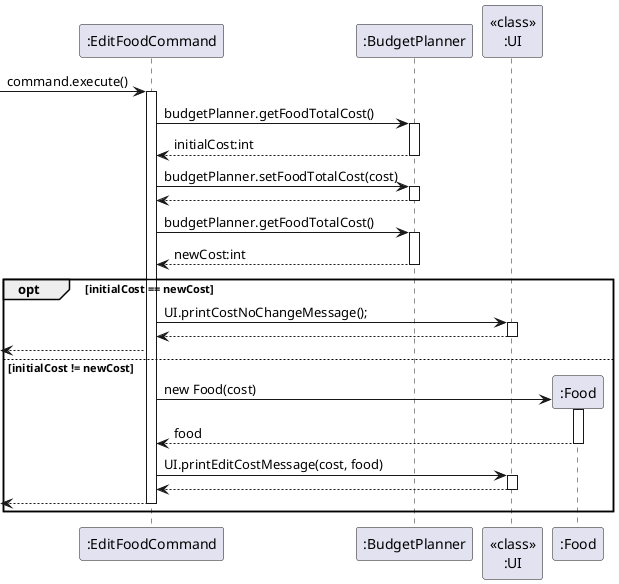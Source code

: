@startuml
'https://plantuml.com/sequence-diagram
-> ":EditFoodCommand" : command.execute()
activate ":EditFoodCommand"
":EditFoodCommand" -> ":BudgetPlanner" : budgetPlanner.getFoodTotalCost()
activate ":BudgetPlanner"
":EditFoodCommand" <-- ":BudgetPlanner" : initialCost:int
deactivate ":BudgetPlanner"
":EditFoodCommand" -> ":BudgetPlanner" : budgetPlanner.setFoodTotalCost(cost)
activate ":BudgetPlanner"
":EditFoodCommand" <-- ":BudgetPlanner"
deactivate ":BudgetPlanner"
":EditFoodCommand" -> ":BudgetPlanner" : budgetPlanner.getFoodTotalCost()
activate ":BudgetPlanner"
":EditFoodCommand" <-- ":BudgetPlanner" : newCost:int
deactivate ":BudgetPlanner"
opt initialCost == newCost
":EditFoodCommand" -> "<<class>>\n:UI" : UI.printCostNoChangeMessage();
activate "<<class>>\n:UI"
":EditFoodCommand" <-- "<<class>>\n:UI"
deactivate "<<class>>\n:UI"
<-- ":EditFoodCommand"
else initialCost != newCost
create ":Food"
":EditFoodCommand" -> ":Food" : new Food(cost)
activate ":Food"
":EditFoodCommand" <-- ":Food" : food
deactivate ":Food"
":EditFoodCommand" -> "<<class>>\n:UI" : UI.printEditCostMessage(cost, food)
activate "<<class>>\n:UI"
":EditFoodCommand" <-- "<<class>>\n:UI"
deactivate "<<class>>\n:UI"
<-- ":EditFoodCommand"
deactivate ":EditFoodCommand"
end
@enduml